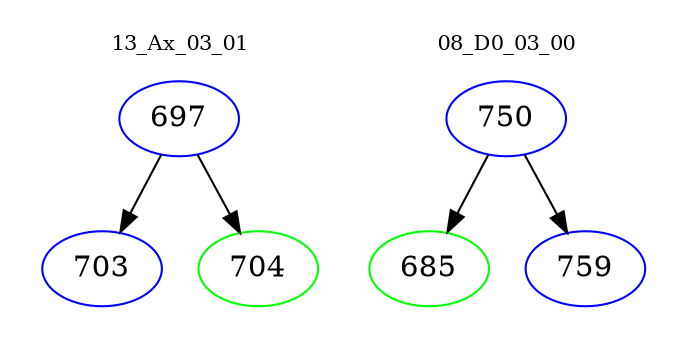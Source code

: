 digraph{
subgraph cluster_0 {
color = white
label = "13_Ax_03_01";
fontsize=10;
T0_697 [label="697", color="blue"]
T0_697 -> T0_703 [color="black"]
T0_703 [label="703", color="blue"]
T0_697 -> T0_704 [color="black"]
T0_704 [label="704", color="green"]
}
subgraph cluster_1 {
color = white
label = "08_D0_03_00";
fontsize=10;
T1_750 [label="750", color="blue"]
T1_750 -> T1_685 [color="black"]
T1_685 [label="685", color="green"]
T1_750 -> T1_759 [color="black"]
T1_759 [label="759", color="blue"]
}
}
